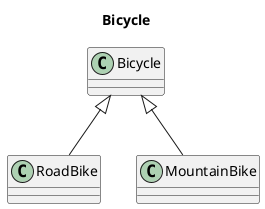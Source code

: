@startuml
title Bicycle
class "Bicycle" as Bicycle {
  
}

class "RoadBike" as RoadBike
class "MountainBike" as MountainBike

Bicycle <|-- RoadBike
Bicycle <|-- MountainBike
@enduml
